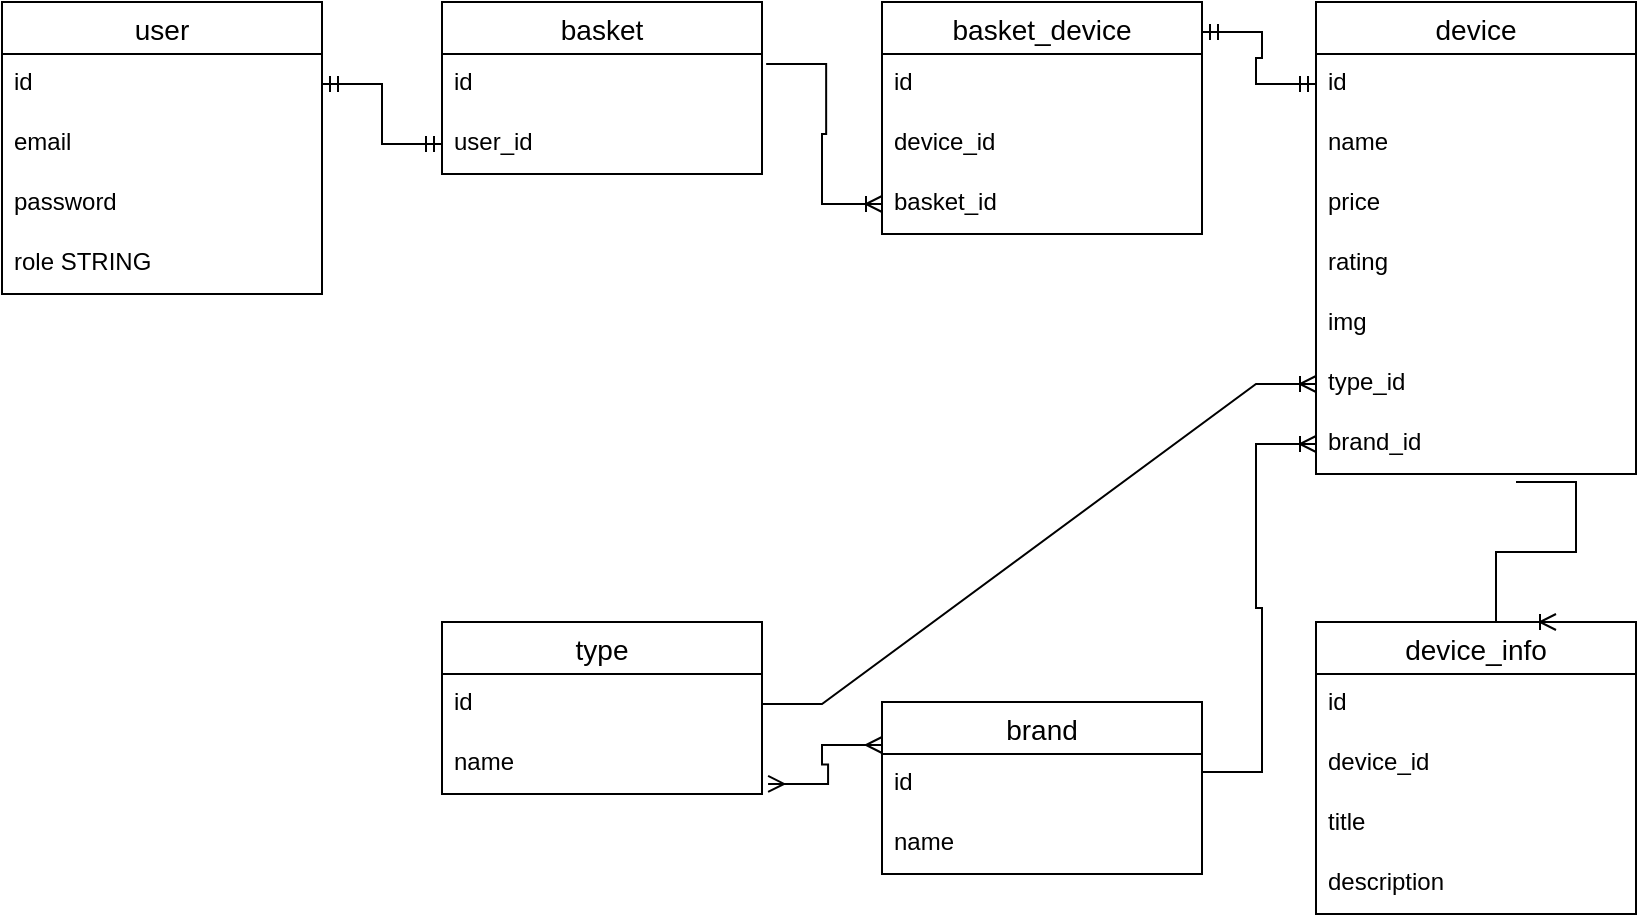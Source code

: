 <mxfile version="21.5.0" type="device">
  <diagram name="Страница 1" id="ILv5KPQvKOs7uEv47mMA">
    <mxGraphModel dx="1235" dy="720" grid="1" gridSize="10" guides="1" tooltips="1" connect="1" arrows="1" fold="1" page="1" pageScale="1" pageWidth="827" pageHeight="1169" math="0" shadow="0">
      <root>
        <mxCell id="0" />
        <mxCell id="1" parent="0" />
        <mxCell id="crZ-fg625eyHvRX7aM2r-1" value="user" style="swimlane;fontStyle=0;childLayout=stackLayout;horizontal=1;startSize=26;horizontalStack=0;resizeParent=1;resizeParentMax=0;resizeLast=0;collapsible=1;marginBottom=0;align=center;fontSize=14;" parent="1" vertex="1">
          <mxGeometry x="10" y="30" width="160" height="146" as="geometry" />
        </mxCell>
        <mxCell id="crZ-fg625eyHvRX7aM2r-2" value="id" style="text;strokeColor=none;fillColor=none;spacingLeft=4;spacingRight=4;overflow=hidden;rotatable=0;points=[[0,0.5],[1,0.5]];portConstraint=eastwest;fontSize=12;whiteSpace=wrap;html=1;" parent="crZ-fg625eyHvRX7aM2r-1" vertex="1">
          <mxGeometry y="26" width="160" height="30" as="geometry" />
        </mxCell>
        <mxCell id="crZ-fg625eyHvRX7aM2r-3" value="email" style="text;strokeColor=none;fillColor=none;spacingLeft=4;spacingRight=4;overflow=hidden;rotatable=0;points=[[0,0.5],[1,0.5]];portConstraint=eastwest;fontSize=12;whiteSpace=wrap;html=1;" parent="crZ-fg625eyHvRX7aM2r-1" vertex="1">
          <mxGeometry y="56" width="160" height="30" as="geometry" />
        </mxCell>
        <mxCell id="crZ-fg625eyHvRX7aM2r-4" value="password" style="text;strokeColor=none;fillColor=none;spacingLeft=4;spacingRight=4;overflow=hidden;rotatable=0;points=[[0,0.5],[1,0.5]];portConstraint=eastwest;fontSize=12;whiteSpace=wrap;html=1;" parent="crZ-fg625eyHvRX7aM2r-1" vertex="1">
          <mxGeometry y="86" width="160" height="30" as="geometry" />
        </mxCell>
        <mxCell id="crZ-fg625eyHvRX7aM2r-6" value="role STRING" style="text;strokeColor=none;fillColor=none;spacingLeft=4;spacingRight=4;overflow=hidden;rotatable=0;points=[[0,0.5],[1,0.5]];portConstraint=eastwest;fontSize=12;whiteSpace=wrap;html=1;" parent="crZ-fg625eyHvRX7aM2r-1" vertex="1">
          <mxGeometry y="116" width="160" height="30" as="geometry" />
        </mxCell>
        <mxCell id="crZ-fg625eyHvRX7aM2r-13" value="basket" style="swimlane;fontStyle=0;childLayout=stackLayout;horizontal=1;startSize=26;horizontalStack=0;resizeParent=1;resizeParentMax=0;resizeLast=0;collapsible=1;marginBottom=0;align=center;fontSize=14;" parent="1" vertex="1">
          <mxGeometry x="230" y="30" width="160" height="86" as="geometry" />
        </mxCell>
        <mxCell id="crZ-fg625eyHvRX7aM2r-14" value="id" style="text;strokeColor=none;fillColor=none;spacingLeft=4;spacingRight=4;overflow=hidden;rotatable=0;points=[[0,0.5],[1,0.5]];portConstraint=eastwest;fontSize=12;whiteSpace=wrap;html=1;" parent="crZ-fg625eyHvRX7aM2r-13" vertex="1">
          <mxGeometry y="26" width="160" height="30" as="geometry" />
        </mxCell>
        <mxCell id="crZ-fg625eyHvRX7aM2r-15" value="user_id" style="text;strokeColor=none;fillColor=none;spacingLeft=4;spacingRight=4;overflow=hidden;rotatable=0;points=[[0,0.5],[1,0.5]];portConstraint=eastwest;fontSize=12;whiteSpace=wrap;html=1;" parent="crZ-fg625eyHvRX7aM2r-13" vertex="1">
          <mxGeometry y="56" width="160" height="30" as="geometry" />
        </mxCell>
        <mxCell id="crZ-fg625eyHvRX7aM2r-17" value="" style="edgeStyle=entityRelationEdgeStyle;fontSize=12;html=1;endArrow=ERmandOne;startArrow=ERmandOne;rounded=0;entryX=0;entryY=0.5;entryDx=0;entryDy=0;exitX=1;exitY=0.5;exitDx=0;exitDy=0;" parent="1" source="crZ-fg625eyHvRX7aM2r-2" target="crZ-fg625eyHvRX7aM2r-15" edge="1">
          <mxGeometry width="100" height="100" relative="1" as="geometry">
            <mxPoint x="360" y="420" as="sourcePoint" />
            <mxPoint x="460" y="320" as="targetPoint" />
          </mxGeometry>
        </mxCell>
        <mxCell id="crZ-fg625eyHvRX7aM2r-18" value="basket_device" style="swimlane;fontStyle=0;childLayout=stackLayout;horizontal=1;startSize=26;horizontalStack=0;resizeParent=1;resizeParentMax=0;resizeLast=0;collapsible=1;marginBottom=0;align=center;fontSize=14;" parent="1" vertex="1">
          <mxGeometry x="450" y="30" width="160" height="116" as="geometry" />
        </mxCell>
        <mxCell id="crZ-fg625eyHvRX7aM2r-19" value="id" style="text;strokeColor=none;fillColor=none;spacingLeft=4;spacingRight=4;overflow=hidden;rotatable=0;points=[[0,0.5],[1,0.5]];portConstraint=eastwest;fontSize=12;whiteSpace=wrap;html=1;" parent="crZ-fg625eyHvRX7aM2r-18" vertex="1">
          <mxGeometry y="26" width="160" height="30" as="geometry" />
        </mxCell>
        <mxCell id="crZ-fg625eyHvRX7aM2r-20" value="device_id" style="text;strokeColor=none;fillColor=none;spacingLeft=4;spacingRight=4;overflow=hidden;rotatable=0;points=[[0,0.5],[1,0.5]];portConstraint=eastwest;fontSize=12;whiteSpace=wrap;html=1;" parent="crZ-fg625eyHvRX7aM2r-18" vertex="1">
          <mxGeometry y="56" width="160" height="30" as="geometry" />
        </mxCell>
        <mxCell id="crZ-fg625eyHvRX7aM2r-21" value="basket_id" style="text;strokeColor=none;fillColor=none;spacingLeft=4;spacingRight=4;overflow=hidden;rotatable=0;points=[[0,0.5],[1,0.5]];portConstraint=eastwest;fontSize=12;whiteSpace=wrap;html=1;" parent="crZ-fg625eyHvRX7aM2r-18" vertex="1">
          <mxGeometry y="86" width="160" height="30" as="geometry" />
        </mxCell>
        <mxCell id="crZ-fg625eyHvRX7aM2r-22" value="" style="edgeStyle=entityRelationEdgeStyle;fontSize=12;html=1;endArrow=ERoneToMany;rounded=0;entryX=0;entryY=0.5;entryDx=0;entryDy=0;exitX=1.013;exitY=0.167;exitDx=0;exitDy=0;exitPerimeter=0;" parent="1" source="crZ-fg625eyHvRX7aM2r-14" target="crZ-fg625eyHvRX7aM2r-21" edge="1">
          <mxGeometry width="100" height="100" relative="1" as="geometry">
            <mxPoint x="383.04" y="190" as="sourcePoint" />
            <mxPoint x="380" y="290.01" as="targetPoint" />
            <Array as="points">
              <mxPoint x="470" y="190.01" />
              <mxPoint x="380" y="230.01" />
            </Array>
          </mxGeometry>
        </mxCell>
        <mxCell id="crZ-fg625eyHvRX7aM2r-23" value="device" style="swimlane;fontStyle=0;childLayout=stackLayout;horizontal=1;startSize=26;horizontalStack=0;resizeParent=1;resizeParentMax=0;resizeLast=0;collapsible=1;marginBottom=0;align=center;fontSize=14;" parent="1" vertex="1">
          <mxGeometry x="667" y="30" width="160" height="236" as="geometry" />
        </mxCell>
        <mxCell id="crZ-fg625eyHvRX7aM2r-24" value="id" style="text;strokeColor=none;fillColor=none;spacingLeft=4;spacingRight=4;overflow=hidden;rotatable=0;points=[[0,0.5],[1,0.5]];portConstraint=eastwest;fontSize=12;whiteSpace=wrap;html=1;" parent="crZ-fg625eyHvRX7aM2r-23" vertex="1">
          <mxGeometry y="26" width="160" height="30" as="geometry" />
        </mxCell>
        <mxCell id="crZ-fg625eyHvRX7aM2r-25" value="name" style="text;strokeColor=none;fillColor=none;spacingLeft=4;spacingRight=4;overflow=hidden;rotatable=0;points=[[0,0.5],[1,0.5]];portConstraint=eastwest;fontSize=12;whiteSpace=wrap;html=1;" parent="crZ-fg625eyHvRX7aM2r-23" vertex="1">
          <mxGeometry y="56" width="160" height="30" as="geometry" />
        </mxCell>
        <mxCell id="crZ-fg625eyHvRX7aM2r-27" value="price" style="text;strokeColor=none;fillColor=none;spacingLeft=4;spacingRight=4;overflow=hidden;rotatable=0;points=[[0,0.5],[1,0.5]];portConstraint=eastwest;fontSize=12;whiteSpace=wrap;html=1;" parent="crZ-fg625eyHvRX7aM2r-23" vertex="1">
          <mxGeometry y="86" width="160" height="30" as="geometry" />
        </mxCell>
        <mxCell id="crZ-fg625eyHvRX7aM2r-29" value="rating" style="text;strokeColor=none;fillColor=none;spacingLeft=4;spacingRight=4;overflow=hidden;rotatable=0;points=[[0,0.5],[1,0.5]];portConstraint=eastwest;fontSize=12;whiteSpace=wrap;html=1;" parent="crZ-fg625eyHvRX7aM2r-23" vertex="1">
          <mxGeometry y="116" width="160" height="30" as="geometry" />
        </mxCell>
        <mxCell id="crZ-fg625eyHvRX7aM2r-30" value="img" style="text;strokeColor=none;fillColor=none;spacingLeft=4;spacingRight=4;overflow=hidden;rotatable=0;points=[[0,0.5],[1,0.5]];portConstraint=eastwest;fontSize=12;whiteSpace=wrap;html=1;" parent="crZ-fg625eyHvRX7aM2r-23" vertex="1">
          <mxGeometry y="146" width="160" height="30" as="geometry" />
        </mxCell>
        <mxCell id="crZ-fg625eyHvRX7aM2r-28" value="type_id" style="text;strokeColor=none;fillColor=none;spacingLeft=4;spacingRight=4;overflow=hidden;rotatable=0;points=[[0,0.5],[1,0.5]];portConstraint=eastwest;fontSize=12;whiteSpace=wrap;html=1;" parent="crZ-fg625eyHvRX7aM2r-23" vertex="1">
          <mxGeometry y="176" width="160" height="30" as="geometry" />
        </mxCell>
        <mxCell id="crZ-fg625eyHvRX7aM2r-26" value="brand_id" style="text;strokeColor=none;fillColor=none;spacingLeft=4;spacingRight=4;overflow=hidden;rotatable=0;points=[[0,0.5],[1,0.5]];portConstraint=eastwest;fontSize=12;whiteSpace=wrap;html=1;" parent="crZ-fg625eyHvRX7aM2r-23" vertex="1">
          <mxGeometry y="206" width="160" height="30" as="geometry" />
        </mxCell>
        <mxCell id="crZ-fg625eyHvRX7aM2r-31" value="device_info" style="swimlane;fontStyle=0;childLayout=stackLayout;horizontal=1;startSize=26;horizontalStack=0;resizeParent=1;resizeParentMax=0;resizeLast=0;collapsible=1;marginBottom=0;align=center;fontSize=14;" parent="1" vertex="1">
          <mxGeometry x="667" y="340" width="160" height="146" as="geometry" />
        </mxCell>
        <mxCell id="crZ-fg625eyHvRX7aM2r-32" value="id" style="text;strokeColor=none;fillColor=none;spacingLeft=4;spacingRight=4;overflow=hidden;rotatable=0;points=[[0,0.5],[1,0.5]];portConstraint=eastwest;fontSize=12;whiteSpace=wrap;html=1;" parent="crZ-fg625eyHvRX7aM2r-31" vertex="1">
          <mxGeometry y="26" width="160" height="30" as="geometry" />
        </mxCell>
        <mxCell id="crZ-fg625eyHvRX7aM2r-33" value="device_id" style="text;strokeColor=none;fillColor=none;spacingLeft=4;spacingRight=4;overflow=hidden;rotatable=0;points=[[0,0.5],[1,0.5]];portConstraint=eastwest;fontSize=12;whiteSpace=wrap;html=1;" parent="crZ-fg625eyHvRX7aM2r-31" vertex="1">
          <mxGeometry y="56" width="160" height="30" as="geometry" />
        </mxCell>
        <mxCell id="crZ-fg625eyHvRX7aM2r-37" value="title" style="text;strokeColor=none;fillColor=none;spacingLeft=4;spacingRight=4;overflow=hidden;rotatable=0;points=[[0,0.5],[1,0.5]];portConstraint=eastwest;fontSize=12;whiteSpace=wrap;html=1;" parent="crZ-fg625eyHvRX7aM2r-31" vertex="1">
          <mxGeometry y="86" width="160" height="30" as="geometry" />
        </mxCell>
        <mxCell id="crZ-fg625eyHvRX7aM2r-34" value="description" style="text;strokeColor=none;fillColor=none;spacingLeft=4;spacingRight=4;overflow=hidden;rotatable=0;points=[[0,0.5],[1,0.5]];portConstraint=eastwest;fontSize=12;whiteSpace=wrap;html=1;" parent="crZ-fg625eyHvRX7aM2r-31" vertex="1">
          <mxGeometry y="116" width="160" height="30" as="geometry" />
        </mxCell>
        <mxCell id="crZ-fg625eyHvRX7aM2r-35" value="" style="edgeStyle=entityRelationEdgeStyle;fontSize=12;html=1;endArrow=ERmandOne;startArrow=ERmandOne;rounded=0;entryX=0;entryY=0.5;entryDx=0;entryDy=0;exitX=1;exitY=0.129;exitDx=0;exitDy=0;exitPerimeter=0;" parent="1" source="crZ-fg625eyHvRX7aM2r-18" target="crZ-fg625eyHvRX7aM2r-24" edge="1">
          <mxGeometry width="100" height="100" relative="1" as="geometry">
            <mxPoint x="630" y="70" as="sourcePoint" />
            <mxPoint x="700" y="100" as="targetPoint" />
          </mxGeometry>
        </mxCell>
        <mxCell id="crZ-fg625eyHvRX7aM2r-36" value="" style="edgeStyle=entityRelationEdgeStyle;fontSize=12;html=1;endArrow=ERoneToMany;rounded=0;entryX=0.75;entryY=0;entryDx=0;entryDy=0;exitX=0.625;exitY=1.133;exitDx=0;exitDy=0;exitPerimeter=0;" parent="1" source="crZ-fg625eyHvRX7aM2r-26" target="crZ-fg625eyHvRX7aM2r-31" edge="1">
          <mxGeometry width="100" height="100" relative="1" as="geometry">
            <mxPoint x="850" y="68" as="sourcePoint" />
            <mxPoint x="918" y="138" as="targetPoint" />
            <Array as="points">
              <mxPoint x="918" y="197.01" />
              <mxPoint x="828" y="237.01" />
            </Array>
          </mxGeometry>
        </mxCell>
        <mxCell id="crZ-fg625eyHvRX7aM2r-38" value="type" style="swimlane;fontStyle=0;childLayout=stackLayout;horizontal=1;startSize=26;horizontalStack=0;resizeParent=1;resizeParentMax=0;resizeLast=0;collapsible=1;marginBottom=0;align=center;fontSize=14;" parent="1" vertex="1">
          <mxGeometry x="230" y="340" width="160" height="86" as="geometry" />
        </mxCell>
        <mxCell id="crZ-fg625eyHvRX7aM2r-39" value="id" style="text;strokeColor=none;fillColor=none;spacingLeft=4;spacingRight=4;overflow=hidden;rotatable=0;points=[[0,0.5],[1,0.5]];portConstraint=eastwest;fontSize=12;whiteSpace=wrap;html=1;" parent="crZ-fg625eyHvRX7aM2r-38" vertex="1">
          <mxGeometry y="26" width="160" height="30" as="geometry" />
        </mxCell>
        <mxCell id="crZ-fg625eyHvRX7aM2r-40" value="name" style="text;strokeColor=none;fillColor=none;spacingLeft=4;spacingRight=4;overflow=hidden;rotatable=0;points=[[0,0.5],[1,0.5]];portConstraint=eastwest;fontSize=12;whiteSpace=wrap;html=1;" parent="crZ-fg625eyHvRX7aM2r-38" vertex="1">
          <mxGeometry y="56" width="160" height="30" as="geometry" />
        </mxCell>
        <mxCell id="crZ-fg625eyHvRX7aM2r-42" value="brand" style="swimlane;fontStyle=0;childLayout=stackLayout;horizontal=1;startSize=26;horizontalStack=0;resizeParent=1;resizeParentMax=0;resizeLast=0;collapsible=1;marginBottom=0;align=center;fontSize=14;" parent="1" vertex="1">
          <mxGeometry x="450" y="380" width="160" height="86" as="geometry" />
        </mxCell>
        <mxCell id="crZ-fg625eyHvRX7aM2r-43" value="id" style="text;strokeColor=none;fillColor=none;spacingLeft=4;spacingRight=4;overflow=hidden;rotatable=0;points=[[0,0.5],[1,0.5]];portConstraint=eastwest;fontSize=12;whiteSpace=wrap;html=1;" parent="crZ-fg625eyHvRX7aM2r-42" vertex="1">
          <mxGeometry y="26" width="160" height="30" as="geometry" />
        </mxCell>
        <mxCell id="crZ-fg625eyHvRX7aM2r-44" value="name" style="text;strokeColor=none;fillColor=none;spacingLeft=4;spacingRight=4;overflow=hidden;rotatable=0;points=[[0,0.5],[1,0.5]];portConstraint=eastwest;fontSize=12;whiteSpace=wrap;html=1;" parent="crZ-fg625eyHvRX7aM2r-42" vertex="1">
          <mxGeometry y="56" width="160" height="30" as="geometry" />
        </mxCell>
        <mxCell id="crZ-fg625eyHvRX7aM2r-47" value="" style="edgeStyle=entityRelationEdgeStyle;fontSize=12;html=1;endArrow=ERoneToMany;rounded=0;entryX=0;entryY=0.5;entryDx=0;entryDy=0;exitX=1;exitY=0.3;exitDx=0;exitDy=0;exitPerimeter=0;" parent="1" source="crZ-fg625eyHvRX7aM2r-43" target="crZ-fg625eyHvRX7aM2r-26" edge="1">
          <mxGeometry width="100" height="100" relative="1" as="geometry">
            <mxPoint x="550" y="184" as="sourcePoint" />
            <mxPoint x="570" y="254" as="targetPoint" />
            <Array as="points">
              <mxPoint x="701" y="111.01" />
              <mxPoint x="611" y="151.01" />
            </Array>
          </mxGeometry>
        </mxCell>
        <mxCell id="crZ-fg625eyHvRX7aM2r-48" value="" style="edgeStyle=entityRelationEdgeStyle;fontSize=12;html=1;endArrow=ERoneToMany;rounded=0;entryX=0;entryY=0.5;entryDx=0;entryDy=0;exitX=1;exitY=0.5;exitDx=0;exitDy=0;" parent="1" source="crZ-fg625eyHvRX7aM2r-39" target="crZ-fg625eyHvRX7aM2r-28" edge="1">
          <mxGeometry width="100" height="100" relative="1" as="geometry">
            <mxPoint x="490" y="256" as="sourcePoint" />
            <mxPoint x="547" y="182" as="targetPoint" />
            <Array as="points">
              <mxPoint x="581" y="42.01" />
              <mxPoint x="491" y="82.01" />
            </Array>
          </mxGeometry>
        </mxCell>
        <mxCell id="crZ-fg625eyHvRX7aM2r-49" value="" style="edgeStyle=entityRelationEdgeStyle;fontSize=12;html=1;endArrow=ERmany;startArrow=ERmany;rounded=0;entryX=0;entryY=0.25;entryDx=0;entryDy=0;exitX=1.019;exitY=0.833;exitDx=0;exitDy=0;exitPerimeter=0;" parent="1" source="crZ-fg625eyHvRX7aM2r-40" target="crZ-fg625eyHvRX7aM2r-42" edge="1">
          <mxGeometry width="100" height="100" relative="1" as="geometry">
            <mxPoint x="360" y="420" as="sourcePoint" />
            <mxPoint x="460" y="320" as="targetPoint" />
          </mxGeometry>
        </mxCell>
      </root>
    </mxGraphModel>
  </diagram>
</mxfile>
